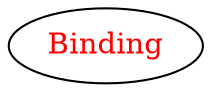 digraph dependencyGraph {
 concentrate=true;
 ranksep="2.0";
 rankdir="LR"; 
 splines="ortho";
"Binding" [fontcolor="red"];
}